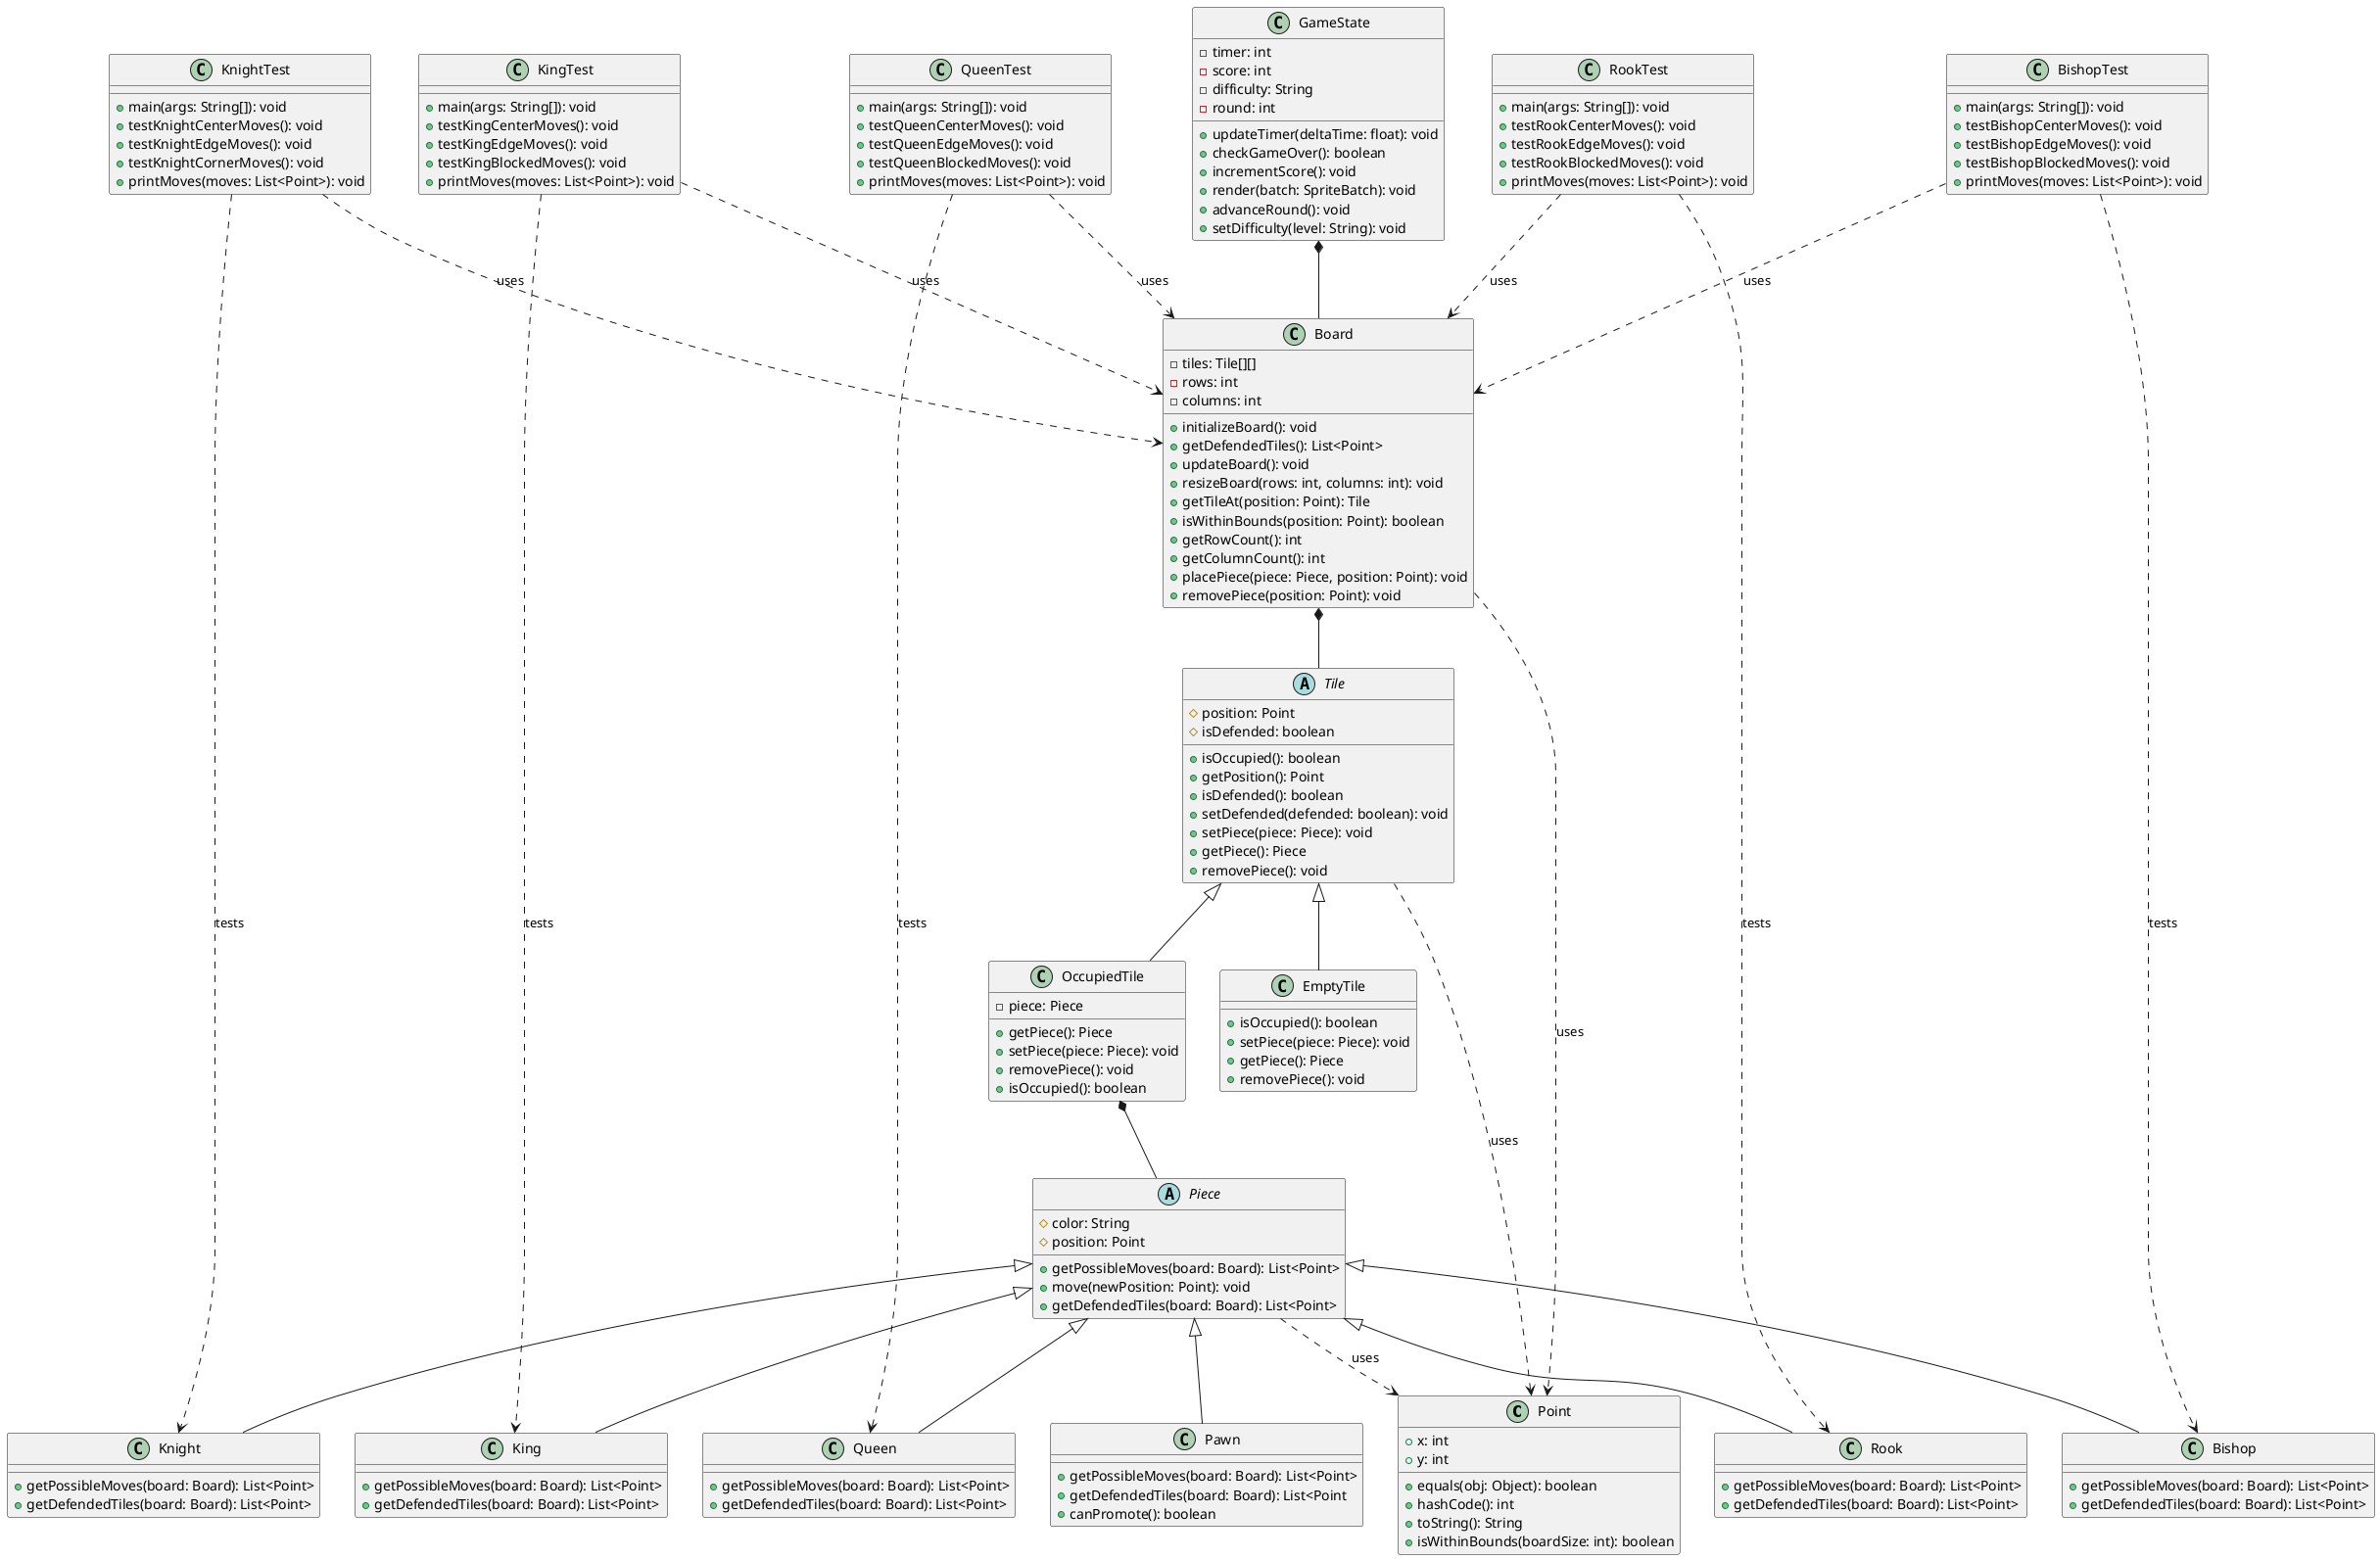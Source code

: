 @startuml

class Point {
    +x: int
    +y: int
    +equals(obj: Object): boolean
    +hashCode(): int
    +toString(): String
    +isWithinBounds(boardSize: int): boolean
}

abstract class Tile {
    #position: Point
    #isDefended: boolean
    +isOccupied(): boolean
    +getPosition(): Point
    +isDefended(): boolean
    +setDefended(defended: boolean): void
    +setPiece(piece: Piece): void
    +getPiece(): Piece
    +removePiece(): void
}

class EmptyTile extends Tile {
    +isOccupied(): boolean
    +setPiece(piece: Piece): void
    +getPiece(): Piece
    +removePiece(): void
}

class OccupiedTile extends Tile {
    -piece: Piece
    +getPiece(): Piece
    +setPiece(piece: Piece): void
    +removePiece(): void
    +isOccupied(): boolean
}

abstract class Piece {
    #color: String
    #position: Point
    +getPossibleMoves(board: Board): List<Point>
    +move(newPosition: Point): void
    +getDefendedTiles(board: Board): List<Point>
}

class King extends Piece {
    +getPossibleMoves(board: Board): List<Point>
    +getDefendedTiles(board: Board): List<Point>
}

class Knight extends Piece {
    +getPossibleMoves(board: Board): List<Point>
    +getDefendedTiles(board: Board): List<Point>
}

class Bishop extends Piece {
    +getPossibleMoves(board: Board): List<Point>
    +getDefendedTiles(board: Board): List<Point>
}

class Rook extends Piece {
    +getPossibleMoves(board: Board): List<Point>
    +getDefendedTiles(board: Board): List<Point>
}

class Queen extends Piece {
    +getPossibleMoves(board: Board): List<Point>
    +getDefendedTiles(board: Board): List<Point>
}

class Pawn extends Piece {
    +getPossibleMoves(board: Board): List<Point>
    +getDefendedTiles(board: Board): List<Point
    +canPromote(): boolean
}

class Board {
    -tiles: Tile[][]
    -rows: int
    -columns: int
    +initializeBoard(): void
    +getDefendedTiles(): List<Point>
    +updateBoard(): void
    +resizeBoard(rows: int, columns: int): void
    +getTileAt(position: Point): Tile
    +isWithinBounds(position: Point): boolean
    +getRowCount(): int
    +getColumnCount(): int
    +placePiece(piece: Piece, position: Point): void
    +removePiece(position: Point): void
}

class GameState {
    -timer: int
    -score: int
    -difficulty: String
    -round: int
    +updateTimer(deltaTime: float): void
    +checkGameOver(): boolean
    +incrementScore(): void
    +render(batch: SpriteBatch): void
    +advanceRound(): void
    +setDifficulty(level: String): void
}

class KnightTest {
    +main(args: String[]): void
    +testKnightCenterMoves(): void
    +testKnightEdgeMoves(): void
    +testKnightCornerMoves(): void
    +printMoves(moves: List<Point>): void
}

class RookTest {
    +main(args: String[]): void
    +testRookCenterMoves(): void
    +testRookEdgeMoves(): void
    +testRookBlockedMoves(): void
    +printMoves(moves: List<Point>): void
}

class BishopTest {
    +main(args: String[]): void
    +testBishopCenterMoves(): void
    +testBishopEdgeMoves(): void
    +testBishopBlockedMoves(): void
    +printMoves(moves: List<Point>): void
}

class QueenTest {
    +main(args: String[]): void
    +testQueenCenterMoves(): void
    +testQueenEdgeMoves(): void
    +testQueenBlockedMoves(): void
    +printMoves(moves: List<Point>): void
}

class KingTest {
    +main(args: String[]): void
    +testKingCenterMoves(): void
    +testKingEdgeMoves(): void
    +testKingBlockedMoves(): void
    +printMoves(moves: List<Point>): void
}


OccupiedTile *-- Piece



Board *-- Tile
GameState *-- Board
KnightTest ..> Knight : tests
KnightTest ..> Board : uses
RookTest ..> Rook : tests
RookTest ..> Board : uses
BishopTest ..> Bishop : tests
BishopTest ..> Board : uses
QueenTest ..> Queen : tests
QueenTest ..> Board : uses
KingTest ..> King : tests
KingTest ..> Board : uses

Tile ..> Point : uses
Piece ..> Point : uses
Board ..> Point : uses

@enduml
